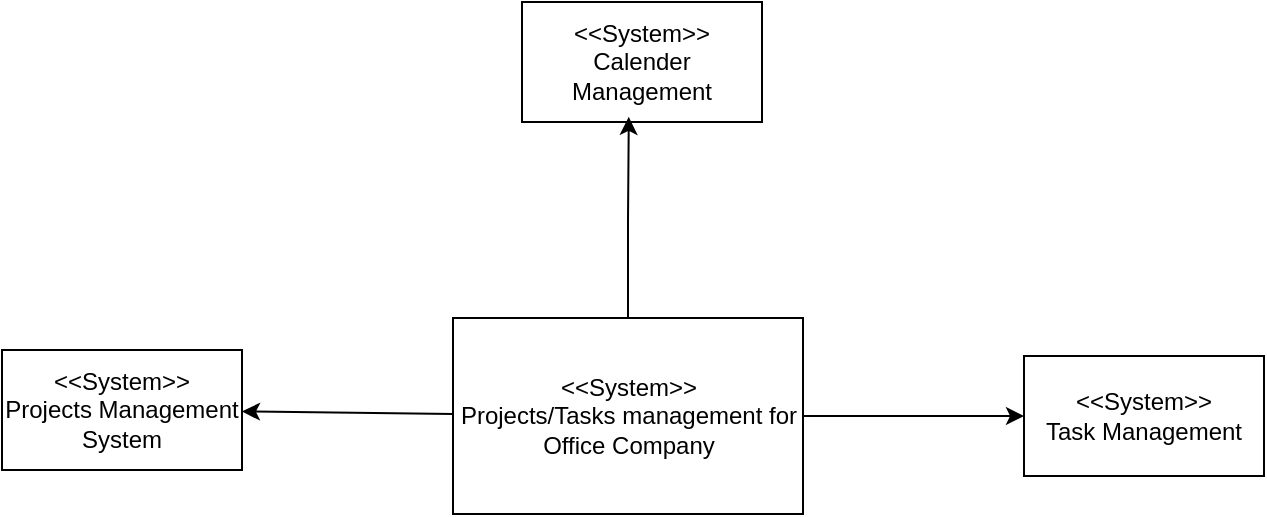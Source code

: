 <mxfile pages="3">
    <diagram name="Page-1" id="11JT1FKlp_cMiq5dkE4Q">
        <mxGraphModel dx="682" dy="434" grid="0" gridSize="10" guides="1" tooltips="1" connect="1" arrows="1" fold="1" page="0" pageScale="1" pageWidth="850" pageHeight="1100" math="0" shadow="0">
            <root>
                <mxCell id="0"/>
                <mxCell id="1" parent="0"/>
                <mxCell id="EjmhhStqIavh0LbDUjfV-1" style="rounded=0;orthogonalLoop=1;jettySize=auto;html=1;" parent="1" source="QC1hzphOcZGOX3E_Fbhh-1" target="QC1hzphOcZGOX3E_Fbhh-3" edge="1">
                    <mxGeometry relative="1" as="geometry"/>
                </mxCell>
                <mxCell id="88bM_PpTZdCxMXnMbvHL-3" style="edgeStyle=orthogonalEdgeStyle;rounded=0;orthogonalLoop=1;jettySize=auto;html=1;entryX=0;entryY=0.5;entryDx=0;entryDy=0;" parent="1" source="QC1hzphOcZGOX3E_Fbhh-1" target="QC1hzphOcZGOX3E_Fbhh-4" edge="1">
                    <mxGeometry relative="1" as="geometry"/>
                </mxCell>
                <mxCell id="QC1hzphOcZGOX3E_Fbhh-1" value="&amp;lt;&amp;lt;System&amp;gt;&amp;gt;&lt;br&gt;Projects/Tasks management for Office Company" style="rounded=0;whiteSpace=wrap;html=1;" parent="1" vertex="1">
                    <mxGeometry x="148.5" y="237" width="175" height="98" as="geometry"/>
                </mxCell>
                <mxCell id="QC1hzphOcZGOX3E_Fbhh-4" value="&amp;lt;&amp;lt;System&amp;gt;&amp;gt;&lt;div&gt;Task Management&lt;/div&gt;" style="rounded=0;whiteSpace=wrap;html=1;" parent="1" vertex="1">
                    <mxGeometry x="434" y="256" width="120" height="60" as="geometry"/>
                </mxCell>
                <mxCell id="QC1hzphOcZGOX3E_Fbhh-2" value="&amp;lt;&amp;lt;System&amp;gt;&amp;gt;&lt;br&gt;Calender Management" style="rounded=0;whiteSpace=wrap;html=1;" parent="1" vertex="1">
                    <mxGeometry x="183" y="79" width="120" height="60" as="geometry"/>
                </mxCell>
                <mxCell id="QC1hzphOcZGOX3E_Fbhh-3" value="&amp;lt;&amp;lt;System&amp;gt;&amp;gt;&lt;div&gt;Projects Management System&lt;/div&gt;" style="rounded=0;whiteSpace=wrap;html=1;" parent="1" vertex="1">
                    <mxGeometry x="-77" y="253" width="120" height="60" as="geometry"/>
                </mxCell>
                <mxCell id="88bM_PpTZdCxMXnMbvHL-4" style="edgeStyle=orthogonalEdgeStyle;rounded=0;orthogonalLoop=1;jettySize=auto;html=1;entryX=0.445;entryY=0.957;entryDx=0;entryDy=0;entryPerimeter=0;" parent="1" source="QC1hzphOcZGOX3E_Fbhh-1" target="QC1hzphOcZGOX3E_Fbhh-2" edge="1">
                    <mxGeometry relative="1" as="geometry"/>
                </mxCell>
            </root>
        </mxGraphModel>
    </diagram>
    <diagram id="UU35joSLgJ0_cnc_G92q" name="UseCase">
        <mxGraphModel dx="489" dy="571" grid="0" gridSize="10" guides="1" tooltips="1" connect="1" arrows="1" fold="1" page="0" pageScale="1" pageWidth="850" pageHeight="1100" math="0" shadow="0">
            <root>
                <mxCell id="0"/>
                <mxCell id="1" parent="0"/>
                <mxCell id="Zst3fWVYxJrD-MXoVC2P-9" value="" style="rounded=0;whiteSpace=wrap;html=1;fontFamily=Helvetica;fontSize=11;fontColor=default;labelBackgroundColor=default;" parent="1" vertex="1">
                    <mxGeometry x="216" y="203" width="444.21" height="521" as="geometry"/>
                </mxCell>
                <mxCell id="Zst3fWVYxJrD-MXoVC2P-12" style="edgeStyle=none;shape=connector;rounded=0;orthogonalLoop=1;jettySize=auto;html=1;exitX=1;exitY=1;exitDx=0;exitDy=0;strokeColor=#b85450;align=center;verticalAlign=middle;fontFamily=Helvetica;fontSize=11;fontColor=default;labelBackgroundColor=default;startFill=1;endArrow=none;endFill=1;startArrow=classic;fillColor=#f8cecc;" parent="1" source="FOkYjH_AzvrzRrDnmwD8-1" target="FOkYjH_AzvrzRrDnmwD8-9" edge="1">
                    <mxGeometry relative="1" as="geometry"/>
                </mxCell>
                <mxCell id="Zst3fWVYxJrD-MXoVC2P-14" value="extend" style="edgeLabel;html=1;align=center;verticalAlign=middle;resizable=0;points=[];fontFamily=Helvetica;fontSize=11;fontColor=default;labelBackgroundColor=default;" parent="Zst3fWVYxJrD-MXoVC2P-12" connectable="0" vertex="1">
                    <mxGeometry x="0.071" y="-1" relative="1" as="geometry">
                        <mxPoint as="offset"/>
                    </mxGeometry>
                </mxCell>
                <mxCell id="FOkYjH_AzvrzRrDnmwD8-1" value="Manage Task" style="ellipse;whiteSpace=wrap;html=1;" parent="1" vertex="1">
                    <mxGeometry x="296" y="264" width="120" height="80" as="geometry"/>
                </mxCell>
                <mxCell id="Zst3fWVYxJrD-MXoVC2P-1" style="rounded=0;orthogonalLoop=1;jettySize=auto;html=1;entryX=0;entryY=0;entryDx=0;entryDy=0;endArrow=none;startFill=0;" parent="1" source="FOkYjH_AzvrzRrDnmwD8-2" target="FOkYjH_AzvrzRrDnmwD8-10" edge="1">
                    <mxGeometry relative="1" as="geometry"/>
                </mxCell>
                <mxCell id="Zst3fWVYxJrD-MXoVC2P-2" style="rounded=0;orthogonalLoop=1;jettySize=auto;html=1;entryX=0;entryY=0.5;entryDx=0;entryDy=0;endArrow=none;startFill=0;" parent="1" source="FOkYjH_AzvrzRrDnmwD8-2" target="FOkYjH_AzvrzRrDnmwD8-1" edge="1">
                    <mxGeometry relative="1" as="geometry"/>
                </mxCell>
                <mxCell id="Zst3fWVYxJrD-MXoVC2P-3" style="edgeStyle=none;shape=connector;rounded=0;orthogonalLoop=1;jettySize=auto;html=1;entryX=0;entryY=0.5;entryDx=0;entryDy=0;strokeColor=default;align=center;verticalAlign=middle;fontFamily=Helvetica;fontSize=11;fontColor=default;labelBackgroundColor=default;endArrow=none;startFill=0;" parent="1" source="FOkYjH_AzvrzRrDnmwD8-2" target="FOkYjH_AzvrzRrDnmwD8-9" edge="1">
                    <mxGeometry relative="1" as="geometry"/>
                </mxCell>
                <mxCell id="FOkYjH_AzvrzRrDnmwD8-2" value="Project Manager" style="shape=umlActor;verticalLabelPosition=bottom;verticalAlign=top;html=1;" parent="1" vertex="1">
                    <mxGeometry x="115" y="274" width="30" height="60" as="geometry"/>
                </mxCell>
                <mxCell id="Zst3fWVYxJrD-MXoVC2P-4" style="edgeStyle=none;shape=connector;rounded=0;orthogonalLoop=1;jettySize=auto;html=1;entryX=0;entryY=1;entryDx=0;entryDy=0;strokeColor=default;align=center;verticalAlign=middle;fontFamily=Helvetica;fontSize=11;fontColor=default;labelBackgroundColor=default;endArrow=none;startFill=0;" parent="1" source="FOkYjH_AzvrzRrDnmwD8-7" target="FOkYjH_AzvrzRrDnmwD8-1" edge="1">
                    <mxGeometry relative="1" as="geometry"/>
                </mxCell>
                <mxCell id="Zst3fWVYxJrD-MXoVC2P-5" style="edgeStyle=none;shape=connector;rounded=0;orthogonalLoop=1;jettySize=auto;html=1;entryX=0;entryY=0.5;entryDx=0;entryDy=0;strokeColor=default;align=center;verticalAlign=middle;fontFamily=Helvetica;fontSize=11;fontColor=default;labelBackgroundColor=default;startFill=0;endArrow=none;" parent="1" source="FOkYjH_AzvrzRrDnmwD8-7" target="FOkYjH_AzvrzRrDnmwD8-9" edge="1">
                    <mxGeometry relative="1" as="geometry"/>
                </mxCell>
                <mxCell id="FOkYjH_AzvrzRrDnmwD8-7" value="Team Members" style="shape=umlActor;verticalLabelPosition=bottom;verticalAlign=top;html=1;" parent="1" vertex="1">
                    <mxGeometry x="124" y="610" width="30" height="60" as="geometry"/>
                </mxCell>
                <mxCell id="Zst3fWVYxJrD-MXoVC2P-6" style="edgeStyle=none;shape=connector;rounded=0;orthogonalLoop=1;jettySize=auto;html=1;entryX=1;entryY=0.5;entryDx=0;entryDy=0;strokeColor=default;align=center;verticalAlign=middle;fontFamily=Helvetica;fontSize=11;fontColor=default;labelBackgroundColor=default;startFill=0;endArrow=none;" parent="1" source="FOkYjH_AzvrzRrDnmwD8-8" target="FOkYjH_AzvrzRrDnmwD8-1" edge="1">
                    <mxGeometry relative="1" as="geometry"/>
                </mxCell>
                <mxCell id="Zst3fWVYxJrD-MXoVC2P-7" style="edgeStyle=none;shape=connector;rounded=0;orthogonalLoop=1;jettySize=auto;html=1;entryX=1;entryY=0.5;entryDx=0;entryDy=0;strokeColor=default;align=center;verticalAlign=middle;fontFamily=Helvetica;fontSize=11;fontColor=default;labelBackgroundColor=default;startFill=0;endArrow=none;" parent="1" source="FOkYjH_AzvrzRrDnmwD8-8" target="FOkYjH_AzvrzRrDnmwD8-10" edge="1">
                    <mxGeometry relative="1" as="geometry"/>
                </mxCell>
                <mxCell id="Zst3fWVYxJrD-MXoVC2P-8" style="edgeStyle=none;shape=connector;rounded=0;orthogonalLoop=1;jettySize=auto;html=1;entryX=1;entryY=0.5;entryDx=0;entryDy=0;strokeColor=default;align=center;verticalAlign=middle;fontFamily=Helvetica;fontSize=11;fontColor=default;labelBackgroundColor=default;startFill=0;endArrow=none;" parent="1" source="FOkYjH_AzvrzRrDnmwD8-8" target="FOkYjH_AzvrzRrDnmwD8-9" edge="1">
                    <mxGeometry relative="1" as="geometry"/>
                </mxCell>
                <mxCell id="FOkYjH_AzvrzRrDnmwD8-8" value="Client" style="shape=umlActor;verticalLabelPosition=bottom;verticalAlign=top;html=1;" parent="1" vertex="1">
                    <mxGeometry x="767" y="441" width="30" height="60" as="geometry"/>
                </mxCell>
                <mxCell id="Zst3fWVYxJrD-MXoVC2P-13" value="" style="edgeStyle=none;shape=connector;rounded=0;orthogonalLoop=1;jettySize=auto;html=1;strokeColor=#b85450;align=center;verticalAlign=middle;fontFamily=Helvetica;fontSize=11;fontColor=default;labelBackgroundColor=default;startFill=1;endArrow=none;endFill=1;fillColor=#f8cecc;startArrow=classic;" parent="1" source="FOkYjH_AzvrzRrDnmwD8-9" target="FOkYjH_AzvrzRrDnmwD8-10" edge="1">
                    <mxGeometry relative="1" as="geometry"/>
                </mxCell>
                <mxCell id="Zst3fWVYxJrD-MXoVC2P-16" value="include" style="edgeLabel;html=1;align=center;verticalAlign=middle;resizable=0;points=[];fontFamily=Helvetica;fontSize=11;fontColor=default;labelBackgroundColor=default;" parent="Zst3fWVYxJrD-MXoVC2P-13" connectable="0" vertex="1">
                    <mxGeometry x="-0.001" y="1" relative="1" as="geometry">
                        <mxPoint as="offset"/>
                    </mxGeometry>
                </mxCell>
                <mxCell id="FOkYjH_AzvrzRrDnmwD8-9" value="Manage Calendar" style="ellipse;whiteSpace=wrap;html=1;" parent="1" vertex="1">
                    <mxGeometry x="486" y="437" width="120" height="80" as="geometry"/>
                </mxCell>
                <mxCell id="FOkYjH_AzvrzRrDnmwD8-10" value="Manage Project" style="ellipse;whiteSpace=wrap;html=1;" parent="1" vertex="1">
                    <mxGeometry x="322" y="610" width="120" height="80" as="geometry"/>
                </mxCell>
                <mxCell id="Zst3fWVYxJrD-MXoVC2P-10" value="Projects/Tasks Management for Office Company" style="text;html=1;align=center;verticalAlign=middle;whiteSpace=wrap;rounded=0;fontFamily=Helvetica;fontSize=11;fontColor=default;labelBackgroundColor=default;" parent="1" vertex="1">
                    <mxGeometry x="268" y="207" width="344.53" height="38" as="geometry"/>
                </mxCell>
                <mxCell id="Zst3fWVYxJrD-MXoVC2P-11" style="edgeStyle=none;shape=connector;rounded=0;orthogonalLoop=1;jettySize=auto;html=1;entryX=0.032;entryY=0.344;entryDx=0;entryDy=0;entryPerimeter=0;strokeColor=default;align=center;verticalAlign=middle;fontFamily=Helvetica;fontSize=11;fontColor=default;labelBackgroundColor=default;startFill=0;endArrow=none;" parent="1" source="FOkYjH_AzvrzRrDnmwD8-7" target="FOkYjH_AzvrzRrDnmwD8-10" edge="1">
                    <mxGeometry relative="1" as="geometry"/>
                </mxCell>
                <mxCell id="Zst3fWVYxJrD-MXoVC2P-18" style="edgeStyle=none;shape=connector;rounded=0;orthogonalLoop=1;jettySize=auto;html=1;entryX=0.583;entryY=1.008;entryDx=0;entryDy=0;entryPerimeter=0;strokeColor=#b85450;align=center;verticalAlign=middle;fontFamily=Helvetica;fontSize=11;fontColor=default;labelBackgroundColor=default;startFill=0;endArrow=classic;fillColor=#f8cecc;endFill=1;" parent="1" source="FOkYjH_AzvrzRrDnmwD8-10" target="FOkYjH_AzvrzRrDnmwD8-1" edge="1">
                    <mxGeometry relative="1" as="geometry"/>
                </mxCell>
                <mxCell id="Zst3fWVYxJrD-MXoVC2P-19" value="include" style="edgeLabel;html=1;align=center;verticalAlign=middle;resizable=0;points=[];fontFamily=Helvetica;fontSize=11;fontColor=default;labelBackgroundColor=default;" parent="Zst3fWVYxJrD-MXoVC2P-18" connectable="0" vertex="1">
                    <mxGeometry x="-0.005" y="-1" relative="1" as="geometry">
                        <mxPoint as="offset"/>
                    </mxGeometry>
                </mxCell>
            </root>
        </mxGraphModel>
    </diagram>
    <diagram id="LX1SHvKFr02mle4p7zjz" name="Class Diagram">
        <mxGraphModel dx="489" dy="571" grid="0" gridSize="10" guides="1" tooltips="1" connect="1" arrows="1" fold="1" page="0" pageScale="1" pageWidth="850" pageHeight="1100" math="0" shadow="0">
            <root>
                <mxCell id="0"/>
                <mxCell id="1" parent="0"/>
                <mxCell id="jyYXgW9yrYf-rZAXUQ_S-23" style="shape=connector;rounded=1;orthogonalLoop=1;jettySize=auto;html=1;exitX=0.5;exitY=1;exitDx=0;exitDy=0;entryX=0.528;entryY=0.013;entryDx=0;entryDy=0;strokeColor=default;align=center;verticalAlign=middle;fontFamily=Helvetica;fontSize=11;fontColor=default;labelBackgroundColor=default;endArrow=block;strokeWidth=3;entryPerimeter=0;endFill=0;" parent="1" target="oY_cb-PAJYQnFQbFR_PX-1" edge="1">
                    <mxGeometry relative="1" as="geometry">
                        <mxPoint x="1540" y="1002" as="sourcePoint"/>
                        <mxPoint x="1359" y="1222" as="targetPoint"/>
                    </mxGeometry>
                </mxCell>
                <mxCell id="jyYXgW9yrYf-rZAXUQ_S-27" value="&lt;font style=&quot;font-size: 16px;&quot;&gt;extends&lt;/font&gt;" style="edgeLabel;html=1;align=center;verticalAlign=middle;resizable=0;points=[];fontFamily=Helvetica;fontSize=11;fontColor=default;labelBackgroundColor=default;" parent="jyYXgW9yrYf-rZAXUQ_S-23" connectable="0" vertex="1">
                    <mxGeometry x="0.059" y="1" relative="1" as="geometry">
                        <mxPoint as="offset"/>
                    </mxGeometry>
                </mxCell>
                <mxCell id="jyYXgW9yrYf-rZAXUQ_S-25" style="shape=connector;rounded=1;orthogonalLoop=1;jettySize=auto;html=1;exitX=0.5;exitY=1;exitDx=0;exitDy=0;entryX=0.5;entryY=0;entryDx=0;entryDy=0;strokeColor=default;align=center;verticalAlign=middle;fontFamily=Helvetica;fontSize=11;fontColor=default;labelBackgroundColor=default;endArrow=block;strokeWidth=3;endFill=0;" parent="1" source="44fCseGr7HNjQifV41mB-3" target="jyYXgW9yrYf-rZAXUQ_S-2" edge="1">
                    <mxGeometry relative="1" as="geometry"/>
                </mxCell>
                <mxCell id="jyYXgW9yrYf-rZAXUQ_S-28" value="&lt;font style=&quot;font-size: 16px;&quot;&gt;extends&lt;/font&gt;" style="edgeLabel;html=1;align=center;verticalAlign=middle;resizable=0;points=[];fontFamily=Helvetica;fontSize=11;fontColor=default;labelBackgroundColor=default;" parent="jyYXgW9yrYf-rZAXUQ_S-25" connectable="0" vertex="1">
                    <mxGeometry x="-0.06" y="-3" relative="1" as="geometry">
                        <mxPoint as="offset"/>
                    </mxGeometry>
                </mxCell>
                <mxCell id="jyYXgW9yrYf-rZAXUQ_S-26" style="shape=connector;rounded=1;orthogonalLoop=1;jettySize=auto;html=1;exitX=0.5;exitY=1;exitDx=0;exitDy=0;entryX=0.5;entryY=0;entryDx=0;entryDy=0;strokeColor=default;align=center;verticalAlign=middle;fontFamily=Helvetica;fontSize=11;fontColor=default;labelBackgroundColor=default;endArrow=block;strokeWidth=3;endFill=0;" parent="1" source="44fCseGr7HNjQifV41mB-3" target="oY_cb-PAJYQnFQbFR_PX-5" edge="1">
                    <mxGeometry relative="1" as="geometry"/>
                </mxCell>
                <mxCell id="jyYXgW9yrYf-rZAXUQ_S-29" value="&lt;font style=&quot;font-size: 16px;&quot;&gt;extends&lt;/font&gt;" style="edgeLabel;html=1;align=center;verticalAlign=middle;resizable=0;points=[];fontFamily=Helvetica;fontSize=11;fontColor=default;labelBackgroundColor=default;" parent="jyYXgW9yrYf-rZAXUQ_S-26" connectable="0" vertex="1">
                    <mxGeometry x="0.031" y="-3" relative="1" as="geometry">
                        <mxPoint as="offset"/>
                    </mxGeometry>
                </mxCell>
                <mxCell id="44fCseGr7HNjQifV41mB-3" value="User" style="swimlane;fontStyle=1;align=center;verticalAlign=top;childLayout=stackLayout;horizontal=1;startSize=26;horizontalStack=0;resizeParent=1;resizeParentMax=0;resizeLast=0;collapsible=1;marginBottom=0;whiteSpace=wrap;html=1;fontSize=16;" parent="1" vertex="1">
                    <mxGeometry x="1446" y="708" width="190" height="294" as="geometry"/>
                </mxCell>
                <mxCell id="44fCseGr7HNjQifV41mB-4" value="- userId: string" style="text;strokeColor=none;fillColor=none;align=left;verticalAlign=top;spacingLeft=4;spacingRight=4;overflow=hidden;rotatable=0;points=[[0,0.5],[1,0.5]];portConstraint=eastwest;whiteSpace=wrap;html=1;fontSize=16;" parent="44fCseGr7HNjQifV41mB-3" vertex="1">
                    <mxGeometry y="26" width="190" height="26" as="geometry"/>
                </mxCell>
                <mxCell id="44fCseGr7HNjQifV41mB-5" value="- name: string&lt;div&gt;&lt;br&gt;&lt;/div&gt;" style="text;strokeColor=none;fillColor=none;align=left;verticalAlign=top;spacingLeft=4;spacingRight=4;overflow=hidden;rotatable=0;points=[[0,0.5],[1,0.5]];portConstraint=eastwest;whiteSpace=wrap;html=1;fontSize=16;" parent="44fCseGr7HNjQifV41mB-3" vertex="1">
                    <mxGeometry y="52" width="190" height="26" as="geometry"/>
                </mxCell>
                <mxCell id="44fCseGr7HNjQifV41mB-6" value="- passwordHash: string" style="text;strokeColor=none;fillColor=none;align=left;verticalAlign=top;spacingLeft=4;spacingRight=4;overflow=hidden;rotatable=0;points=[[0,0.5],[1,0.5]];portConstraint=eastwest;whiteSpace=wrap;html=1;fontSize=16;" parent="44fCseGr7HNjQifV41mB-3" vertex="1">
                    <mxGeometry y="78" width="190" height="26" as="geometry"/>
                </mxCell>
                <mxCell id="44fCseGr7HNjQifV41mB-7" value="- email: string" style="text;strokeColor=none;fillColor=none;align=left;verticalAlign=top;spacingLeft=4;spacingRight=4;overflow=hidden;rotatable=0;points=[[0,0.5],[1,0.5]];portConstraint=eastwest;whiteSpace=wrap;html=1;fontSize=16;" parent="44fCseGr7HNjQifV41mB-3" vertex="1">
                    <mxGeometry y="104" width="190" height="26" as="geometry"/>
                </mxCell>
                <mxCell id="jyYXgW9yrYf-rZAXUQ_S-1" value="- role: List&amp;lt;String&amp;gt;" style="text;strokeColor=none;fillColor=none;align=left;verticalAlign=top;spacingLeft=4;spacingRight=4;overflow=hidden;rotatable=0;points=[[0,0.5],[1,0.5]];portConstraint=eastwest;whiteSpace=wrap;html=1;fontSize=16;" parent="44fCseGr7HNjQifV41mB-3" vertex="1">
                    <mxGeometry y="130" width="190" height="26" as="geometry"/>
                </mxCell>
                <mxCell id="44fCseGr7HNjQifV41mB-8" value="- status: UserStatus" style="text;strokeColor=none;fillColor=none;align=left;verticalAlign=top;spacingLeft=4;spacingRight=4;overflow=hidden;rotatable=0;points=[[0,0.5],[1,0.5]];portConstraint=eastwest;whiteSpace=wrap;html=1;fontSize=16;" parent="44fCseGr7HNjQifV41mB-3" vertex="1">
                    <mxGeometry y="156" width="190" height="26" as="geometry"/>
                </mxCell>
                <mxCell id="EGotV0f6ZkKKSIbF34np-1" value="" style="line;strokeWidth=1;fillColor=none;align=left;verticalAlign=middle;spacingTop=-1;spacingLeft=3;spacingRight=3;rotatable=0;labelPosition=right;points=[];portConstraint=eastwest;strokeColor=inherit;fontSize=16;" parent="44fCseGr7HNjQifV41mB-3" vertex="1">
                    <mxGeometry y="182" width="190" height="8" as="geometry"/>
                </mxCell>
                <mxCell id="EGotV0f6ZkKKSIbF34np-3" value="+ login()" style="text;strokeColor=none;fillColor=none;align=left;verticalAlign=top;spacingLeft=4;spacingRight=4;overflow=hidden;rotatable=0;points=[[0,0.5],[1,0.5]];portConstraint=eastwest;whiteSpace=wrap;html=1;fontSize=16;" parent="44fCseGr7HNjQifV41mB-3" vertex="1">
                    <mxGeometry y="190" width="190" height="26" as="geometry"/>
                </mxCell>
                <mxCell id="EGotV0f6ZkKKSIbF34np-2" value="+ logout()" style="text;strokeColor=none;fillColor=none;align=left;verticalAlign=top;spacingLeft=4;spacingRight=4;overflow=hidden;rotatable=0;points=[[0,0.5],[1,0.5]];portConstraint=eastwest;whiteSpace=wrap;html=1;fontSize=16;" parent="44fCseGr7HNjQifV41mB-3" vertex="1">
                    <mxGeometry y="216" width="190" height="26" as="geometry"/>
                </mxCell>
                <mxCell id="jyYXgW9yrYf-rZAXUQ_S-7" value="+ updateProfileDetails()" style="text;strokeColor=none;fillColor=none;align=left;verticalAlign=top;spacingLeft=4;spacingRight=4;overflow=hidden;rotatable=0;points=[[0,0.5],[1,0.5]];portConstraint=eastwest;whiteSpace=wrap;html=1;fontSize=16;" parent="44fCseGr7HNjQifV41mB-3" vertex="1">
                    <mxGeometry y="242" width="190" height="26" as="geometry"/>
                </mxCell>
                <mxCell id="jyYXgW9yrYf-rZAXUQ_S-8" value="+ changePassword()" style="text;strokeColor=none;fillColor=none;align=left;verticalAlign=top;spacingLeft=4;spacingRight=4;overflow=hidden;rotatable=0;points=[[0,0.5],[1,0.5]];portConstraint=eastwest;whiteSpace=wrap;html=1;fontSize=16;" parent="44fCseGr7HNjQifV41mB-3" vertex="1">
                    <mxGeometry y="268" width="190" height="26" as="geometry"/>
                </mxCell>
                <mxCell id="44fCseGr7HNjQifV41mB-9" value="&lt;i&gt;&amp;lt;&amp;lt;Enums&amp;gt;&amp;gt;&lt;/i&gt;&lt;div&gt;&lt;b&gt;UserStatus&lt;/b&gt;&lt;/div&gt;" style="swimlane;fontStyle=0;childLayout=stackLayout;horizontal=1;startSize=38;fillColor=none;horizontalStack=0;resizeParent=1;resizeParentMax=0;resizeLast=0;collapsible=1;marginBottom=0;whiteSpace=wrap;html=1;fontSize=16;" parent="1" vertex="1">
                    <mxGeometry x="1732" y="891" width="140" height="116" as="geometry"/>
                </mxCell>
                <mxCell id="44fCseGr7HNjQifV41mB-10" value="Online" style="text;strokeColor=none;fillColor=none;align=left;verticalAlign=top;spacingLeft=4;spacingRight=4;overflow=hidden;rotatable=0;points=[[0,0.5],[1,0.5]];portConstraint=eastwest;whiteSpace=wrap;html=1;fontSize=16;" parent="44fCseGr7HNjQifV41mB-9" vertex="1">
                    <mxGeometry y="38" width="140" height="26" as="geometry"/>
                </mxCell>
                <mxCell id="44fCseGr7HNjQifV41mB-11" value="Offline" style="text;strokeColor=none;fillColor=none;align=left;verticalAlign=top;spacingLeft=4;spacingRight=4;overflow=hidden;rotatable=0;points=[[0,0.5],[1,0.5]];portConstraint=eastwest;whiteSpace=wrap;html=1;fontSize=16;" parent="44fCseGr7HNjQifV41mB-9" vertex="1">
                    <mxGeometry y="64" width="140" height="26" as="geometry"/>
                </mxCell>
                <mxCell id="44fCseGr7HNjQifV41mB-12" value="Idle" style="text;strokeColor=none;fillColor=none;align=left;verticalAlign=top;spacingLeft=4;spacingRight=4;overflow=hidden;rotatable=0;points=[[0,0.5],[1,0.5]];portConstraint=eastwest;whiteSpace=wrap;html=1;fontSize=16;" parent="44fCseGr7HNjQifV41mB-9" vertex="1">
                    <mxGeometry y="90" width="140" height="26" as="geometry"/>
                </mxCell>
                <mxCell id="44fCseGr7HNjQifV41mB-15" value="Task" style="swimlane;fontStyle=1;childLayout=stackLayout;horizontal=1;startSize=26;fillColor=none;horizontalStack=0;resizeParent=1;resizeParentMax=0;resizeLast=0;collapsible=1;marginBottom=0;whiteSpace=wrap;html=1;fontSize=16;" parent="1" vertex="1">
                    <mxGeometry x="896" y="1012" width="171" height="390" as="geometry"/>
                </mxCell>
                <mxCell id="44fCseGr7HNjQifV41mB-16" value="- taskId: string" style="text;strokeColor=none;fillColor=none;align=left;verticalAlign=top;spacingLeft=4;spacingRight=4;overflow=hidden;rotatable=0;points=[[0,0.5],[1,0.5]];portConstraint=eastwest;whiteSpace=wrap;html=1;fontSize=16;" parent="44fCseGr7HNjQifV41mB-15" vertex="1">
                    <mxGeometry y="26" width="171" height="26" as="geometry"/>
                </mxCell>
                <mxCell id="44fCseGr7HNjQifV41mB-17" value="- taskName: string" style="text;strokeColor=none;fillColor=none;align=left;verticalAlign=top;spacingLeft=4;spacingRight=4;overflow=hidden;rotatable=0;points=[[0,0.5],[1,0.5]];portConstraint=eastwest;whiteSpace=wrap;html=1;fontSize=16;" parent="44fCseGr7HNjQifV41mB-15" vertex="1">
                    <mxGeometry y="52" width="171" height="26" as="geometry"/>
                </mxCell>
                <mxCell id="44fCseGr7HNjQifV41mB-18" value="- taskType: string" style="text;strokeColor=none;fillColor=none;align=left;verticalAlign=top;spacingLeft=4;spacingRight=4;overflow=hidden;rotatable=0;points=[[0,0.5],[1,0.5]];portConstraint=eastwest;whiteSpace=wrap;html=1;fontSize=16;" parent="44fCseGr7HNjQifV41mB-15" vertex="1">
                    <mxGeometry y="78" width="171" height="26" as="geometry"/>
                </mxCell>
                <mxCell id="44fCseGr7HNjQifV41mB-19" value="- description: string" style="text;strokeColor=none;fillColor=none;align=left;verticalAlign=top;spacingLeft=4;spacingRight=4;overflow=hidden;rotatable=0;points=[[0,0.5],[1,0.5]];portConstraint=eastwest;whiteSpace=wrap;html=1;fontSize=16;" parent="44fCseGr7HNjQifV41mB-15" vertex="1">
                    <mxGeometry y="104" width="171" height="26" as="geometry"/>
                </mxCell>
                <mxCell id="44fCseGr7HNjQifV41mB-20" value="- taskStatus: TaskStatus" style="text;strokeColor=none;fillColor=none;align=left;verticalAlign=top;spacingLeft=4;spacingRight=4;overflow=hidden;rotatable=0;points=[[0,0.5],[1,0.5]];portConstraint=eastwest;whiteSpace=wrap;html=1;fontSize=16;" parent="44fCseGr7HNjQifV41mB-15" vertex="1">
                    <mxGeometry y="130" width="171" height="26" as="geometry"/>
                </mxCell>
                <mxCell id="44fCseGr7HNjQifV41mB-21" value="- estimatedTime: int" style="text;strokeColor=none;fillColor=none;align=left;verticalAlign=top;spacingLeft=4;spacingRight=4;overflow=hidden;rotatable=0;points=[[0,0.5],[1,0.5]];portConstraint=eastwest;whiteSpace=wrap;html=1;fontSize=16;" parent="44fCseGr7HNjQifV41mB-15" vertex="1">
                    <mxGeometry y="156" width="171" height="26" as="geometry"/>
                </mxCell>
                <mxCell id="44fCseGr7HNjQifV41mB-22" value="- priority: int" style="text;strokeColor=none;fillColor=none;align=left;verticalAlign=top;spacingLeft=4;spacingRight=4;overflow=hidden;rotatable=0;points=[[0,0.5],[1,0.5]];portConstraint=eastwest;whiteSpace=wrap;html=1;fontSize=16;" parent="44fCseGr7HNjQifV41mB-15" vertex="1">
                    <mxGeometry y="182" width="171" height="26" as="geometry"/>
                </mxCell>
                <mxCell id="44fCseGr7HNjQifV41mB-23" value="- isRecurring: boolean" style="text;strokeColor=none;fillColor=none;align=left;verticalAlign=top;spacingLeft=4;spacingRight=4;overflow=hidden;rotatable=0;points=[[0,0.5],[1,0.5]];portConstraint=eastwest;whiteSpace=wrap;html=1;fontSize=16;" parent="44fCseGr7HNjQifV41mB-15" vertex="1">
                    <mxGeometry y="208" width="171" height="26" as="geometry"/>
                </mxCell>
                <mxCell id="44fCseGr7HNjQifV41mB-24" value="- recurrencePattern: string" style="text;strokeColor=none;fillColor=none;align=left;verticalAlign=top;spacingLeft=4;spacingRight=4;overflow=hidden;rotatable=0;points=[[0,0.5],[1,0.5]];portConstraint=eastwest;whiteSpace=wrap;html=1;fontSize=16;" parent="44fCseGr7HNjQifV41mB-15" vertex="1">
                    <mxGeometry y="234" width="171" height="26" as="geometry"/>
                </mxCell>
                <mxCell id="44fCseGr7HNjQifV41mB-25" value="- category: string" style="text;strokeColor=none;fillColor=none;align=left;verticalAlign=top;spacingLeft=4;spacingRight=4;overflow=hidden;rotatable=0;points=[[0,0.5],[1,0.5]];portConstraint=eastwest;whiteSpace=wrap;html=1;fontSize=16;" parent="44fCseGr7HNjQifV41mB-15" vertex="1">
                    <mxGeometry y="260" width="171" height="26" as="geometry"/>
                </mxCell>
                <mxCell id="44fCseGr7HNjQifV41mB-26" value="- createAt: datetime" style="text;strokeColor=none;fillColor=none;align=left;verticalAlign=top;spacingLeft=4;spacingRight=4;overflow=hidden;rotatable=0;points=[[0,0.5],[1,0.5]];portConstraint=eastwest;whiteSpace=wrap;html=1;fontSize=16;" parent="44fCseGr7HNjQifV41mB-15" vertex="1">
                    <mxGeometry y="286" width="171" height="26" as="geometry"/>
                </mxCell>
                <mxCell id="44fCseGr7HNjQifV41mB-27" value="- startDate: datetime" style="text;strokeColor=none;fillColor=none;align=left;verticalAlign=top;spacingLeft=4;spacingRight=4;overflow=hidden;rotatable=0;points=[[0,0.5],[1,0.5]];portConstraint=eastwest;whiteSpace=wrap;html=1;fontSize=16;" parent="44fCseGr7HNjQifV41mB-15" vertex="1">
                    <mxGeometry y="312" width="171" height="26" as="geometry"/>
                </mxCell>
                <mxCell id="44fCseGr7HNjQifV41mB-28" value="- endDate: datetime" style="text;strokeColor=none;fillColor=none;align=left;verticalAlign=top;spacingLeft=4;spacingRight=4;overflow=hidden;rotatable=0;points=[[0,0.5],[1,0.5]];portConstraint=eastwest;whiteSpace=wrap;html=1;fontSize=16;" parent="44fCseGr7HNjQifV41mB-15" vertex="1">
                    <mxGeometry y="338" width="171" height="26" as="geometry"/>
                </mxCell>
                <mxCell id="44fCseGr7HNjQifV41mB-29" value="- projectId: string" style="text;strokeColor=none;fillColor=none;align=left;verticalAlign=top;spacingLeft=4;spacingRight=4;overflow=hidden;rotatable=0;points=[[0,0.5],[1,0.5]];portConstraint=eastwest;whiteSpace=wrap;html=1;fontSize=16;" parent="44fCseGr7HNjQifV41mB-15" vertex="1">
                    <mxGeometry y="364" width="171" height="26" as="geometry"/>
                </mxCell>
                <mxCell id="44fCseGr7HNjQifV41mB-32" value="&lt;div&gt;&lt;i style=&quot;font-weight: normal;&quot;&gt;&amp;lt;&amp;lt;Enums&amp;gt;&amp;gt;&lt;/i&gt;&lt;/div&gt;TaskStatus" style="swimlane;fontStyle=1;childLayout=stackLayout;horizontal=1;startSize=38;horizontalStack=0;resizeParent=1;resizeParentMax=0;resizeLast=0;collapsible=1;marginBottom=0;whiteSpace=wrap;html=1;fontSize=16;" parent="1" vertex="1">
                    <mxGeometry x="694" y="1225" width="157" height="128" as="geometry"/>
                </mxCell>
                <mxCell id="44fCseGr7HNjQifV41mB-33" value="- Not Started" style="text;strokeColor=none;fillColor=none;align=left;verticalAlign=middle;spacingLeft=4;spacingRight=4;overflow=hidden;points=[[0,0.5],[1,0.5]];portConstraint=eastwest;rotatable=0;whiteSpace=wrap;html=1;fontSize=16;" parent="44fCseGr7HNjQifV41mB-32" vertex="1">
                    <mxGeometry y="38" width="157" height="30" as="geometry"/>
                </mxCell>
                <mxCell id="44fCseGr7HNjQifV41mB-34" value="- In Progress" style="text;strokeColor=none;fillColor=none;align=left;verticalAlign=middle;spacingLeft=4;spacingRight=4;overflow=hidden;points=[[0,0.5],[1,0.5]];portConstraint=eastwest;rotatable=0;whiteSpace=wrap;html=1;fontSize=16;" parent="44fCseGr7HNjQifV41mB-32" vertex="1">
                    <mxGeometry y="68" width="157" height="30" as="geometry"/>
                </mxCell>
                <mxCell id="44fCseGr7HNjQifV41mB-35" value="- Completed" style="text;strokeColor=none;fillColor=none;align=left;verticalAlign=middle;spacingLeft=4;spacingRight=4;overflow=hidden;points=[[0,0.5],[1,0.5]];portConstraint=eastwest;rotatable=0;whiteSpace=wrap;html=1;fontSize=16;" parent="44fCseGr7HNjQifV41mB-32" vertex="1">
                    <mxGeometry y="98" width="157" height="30" as="geometry"/>
                </mxCell>
                <mxCell id="44fCseGr7HNjQifV41mB-36" style="edgeStyle=orthogonalEdgeStyle;rounded=1;orthogonalLoop=1;jettySize=auto;html=1;entryX=0.5;entryY=0;entryDx=0;entryDy=0;endArrow=ERone;endFill=0;startArrow=ERone;startFill=0;fontSize=16;curved=0;strokeWidth=3;strokeColor=default;align=center;verticalAlign=middle;fontFamily=Helvetica;fontColor=default;labelBackgroundColor=default;startSize=12;endSize=12;" parent="1" source="44fCseGr7HNjQifV41mB-20" target="44fCseGr7HNjQifV41mB-32" edge="1">
                    <mxGeometry relative="1" as="geometry"/>
                </mxCell>
                <mxCell id="44fCseGr7HNjQifV41mB-37" value="has" style="edgeLabel;html=1;align=center;verticalAlign=middle;resizable=0;points=[];fontSize=16;rounded=1;strokeColor=default;strokeWidth=3;fontFamily=Helvetica;fontColor=default;labelBackgroundColor=default;" parent="44fCseGr7HNjQifV41mB-36" connectable="0" vertex="1">
                    <mxGeometry x="-0.155" y="-2" relative="1" as="geometry">
                        <mxPoint as="offset"/>
                    </mxGeometry>
                </mxCell>
                <mxCell id="44fCseGr7HNjQifV41mB-40" value="Calendar" style="swimlane;fontStyle=1;childLayout=stackLayout;horizontal=1;startSize=26;fillColor=none;horizontalStack=0;resizeParent=1;resizeParentMax=0;resizeLast=0;collapsible=1;marginBottom=0;whiteSpace=wrap;html=1;fontSize=16;" parent="1" vertex="1">
                    <mxGeometry x="231" y="961" width="186" height="156" as="geometry"/>
                </mxCell>
                <mxCell id="44fCseGr7HNjQifV41mB-41" value="&lt;span style=&quot;white-space-collapse: preserve;&quot;&gt;- startDate: datetime&lt;/span&gt;" style="text;strokeColor=none;fillColor=none;align=left;verticalAlign=top;spacingLeft=4;spacingRight=4;overflow=hidden;rotatable=0;points=[[0,0.5],[1,0.5]];portConstraint=eastwest;whiteSpace=wrap;html=1;fontSize=16;" parent="44fCseGr7HNjQifV41mB-40" vertex="1">
                    <mxGeometry y="26" width="186" height="26" as="geometry"/>
                </mxCell>
                <mxCell id="44fCseGr7HNjQifV41mB-42" value="- endDate: datetime" style="text;strokeColor=none;fillColor=none;align=left;verticalAlign=top;spacingLeft=4;spacingRight=4;overflow=hidden;rotatable=0;points=[[0,0.5],[1,0.5]];portConstraint=eastwest;whiteSpace=wrap;html=1;fontSize=16;" parent="44fCseGr7HNjQifV41mB-40" vertex="1">
                    <mxGeometry y="52" width="186" height="26" as="geometry"/>
                </mxCell>
                <mxCell id="44fCseGr7HNjQifV41mB-43" value="- isShared: boolean" style="text;strokeColor=none;fillColor=none;align=left;verticalAlign=top;spacingLeft=4;spacingRight=4;overflow=hidden;rotatable=0;points=[[0,0.5],[1,0.5]];portConstraint=eastwest;whiteSpace=wrap;html=1;fontSize=16;" parent="44fCseGr7HNjQifV41mB-40" vertex="1">
                    <mxGeometry y="78" width="186" height="26" as="geometry"/>
                </mxCell>
                <mxCell id="44fCseGr7HNjQifV41mB-44" value="- isPermission: boolean" style="text;strokeColor=none;fillColor=none;align=left;verticalAlign=top;spacingLeft=4;spacingRight=4;overflow=hidden;rotatable=0;points=[[0,0.5],[1,0.5]];portConstraint=eastwest;whiteSpace=wrap;html=1;fontSize=16;" parent="44fCseGr7HNjQifV41mB-40" vertex="1">
                    <mxGeometry y="104" width="186" height="26" as="geometry"/>
                </mxCell>
                <mxCell id="44fCseGr7HNjQifV41mB-45" value="- colorCode: string" style="text;strokeColor=none;fillColor=none;align=left;verticalAlign=top;spacingLeft=4;spacingRight=4;overflow=hidden;rotatable=0;points=[[0,0.5],[1,0.5]];portConstraint=eastwest;whiteSpace=wrap;html=1;fontSize=16;" parent="44fCseGr7HNjQifV41mB-40" vertex="1">
                    <mxGeometry y="130" width="186" height="26" as="geometry"/>
                </mxCell>
                <mxCell id="44fCseGr7HNjQifV41mB-47" value="&lt;div&gt;&lt;i&gt;&amp;lt;&amp;lt;Enums&amp;gt;&amp;gt;&lt;/i&gt;&lt;/div&gt;&lt;b&gt;Views&lt;/b&gt;" style="swimlane;fontStyle=0;childLayout=stackLayout;horizontal=1;startSize=40;horizontalStack=0;resizeParent=1;resizeParentMax=0;resizeLast=0;collapsible=1;marginBottom=0;whiteSpace=wrap;html=1;fontSize=16;" parent="1" vertex="1">
                    <mxGeometry x="521" y="1104" width="140" height="156" as="geometry"/>
                </mxCell>
                <mxCell id="44fCseGr7HNjQifV41mB-48" value="Daily" style="text;strokeColor=none;fillColor=none;align=left;verticalAlign=middle;spacingLeft=4;spacingRight=4;overflow=hidden;points=[[0,0.5],[1,0.5]];portConstraint=eastwest;rotatable=0;whiteSpace=wrap;html=1;fontSize=16;" parent="44fCseGr7HNjQifV41mB-47" vertex="1">
                    <mxGeometry y="40" width="140" height="30" as="geometry"/>
                </mxCell>
                <mxCell id="44fCseGr7HNjQifV41mB-49" value="Weekly" style="text;strokeColor=none;fillColor=none;align=left;verticalAlign=middle;spacingLeft=4;spacingRight=4;overflow=hidden;points=[[0,0.5],[1,0.5]];portConstraint=eastwest;rotatable=0;whiteSpace=wrap;html=1;fontSize=16;" parent="44fCseGr7HNjQifV41mB-47" vertex="1">
                    <mxGeometry y="70" width="140" height="30" as="geometry"/>
                </mxCell>
                <mxCell id="44fCseGr7HNjQifV41mB-50" value="Monthly" style="text;strokeColor=none;fillColor=none;align=left;verticalAlign=middle;spacingLeft=4;spacingRight=4;overflow=hidden;points=[[0,0.5],[1,0.5]];portConstraint=eastwest;rotatable=0;whiteSpace=wrap;html=1;fontSize=16;" parent="44fCseGr7HNjQifV41mB-47" vertex="1">
                    <mxGeometry y="100" width="140" height="30" as="geometry"/>
                </mxCell>
                <mxCell id="44fCseGr7HNjQifV41mB-51" value="Agenda" style="text;strokeColor=none;fillColor=none;align=left;verticalAlign=top;spacingLeft=4;spacingRight=4;overflow=hidden;rotatable=0;points=[[0,0.5],[1,0.5]];portConstraint=eastwest;whiteSpace=wrap;html=1;fontSize=16;" parent="44fCseGr7HNjQifV41mB-47" vertex="1">
                    <mxGeometry y="130" width="140" height="26" as="geometry"/>
                </mxCell>
                <mxCell id="44fCseGr7HNjQifV41mB-52" style="edgeStyle=orthogonalEdgeStyle;rounded=1;orthogonalLoop=1;jettySize=auto;html=1;entryX=0.5;entryY=0;entryDx=0;entryDy=0;endArrow=ERone;endFill=0;startArrow=ERmany;startFill=0;fontSize=16;strokeColor=default;strokeWidth=3;align=center;verticalAlign=middle;fontFamily=Helvetica;fontColor=default;labelBackgroundColor=default;startSize=12;endSize=12;curved=0;" parent="1" source="44fCseGr7HNjQifV41mB-42" target="44fCseGr7HNjQifV41mB-47" edge="1">
                    <mxGeometry relative="1" as="geometry"/>
                </mxCell>
                <mxCell id="44fCseGr7HNjQifV41mB-53" value="has" style="edgeLabel;html=1;align=center;verticalAlign=middle;resizable=0;points=[];fontSize=16;rounded=1;strokeColor=default;strokeWidth=3;fontFamily=Helvetica;fontColor=default;labelBackgroundColor=default;" parent="44fCseGr7HNjQifV41mB-52" connectable="0" vertex="1">
                    <mxGeometry x="0.119" relative="1" as="geometry">
                        <mxPoint as="offset"/>
                    </mxGeometry>
                </mxCell>
                <mxCell id="44fCseGr7HNjQifV41mB-55" value="&lt;b&gt;Project&lt;/b&gt;" style="swimlane;fontStyle=0;childLayout=stackLayout;horizontal=1;startSize=26;fillColor=none;horizontalStack=0;resizeParent=1;resizeParentMax=0;resizeLast=0;collapsible=1;marginBottom=0;whiteSpace=wrap;html=1;fontSize=16;" parent="1" vertex="1">
                    <mxGeometry x="1046" y="484" width="140" height="234" as="geometry"/>
                </mxCell>
                <mxCell id="44fCseGr7HNjQifV41mB-56" value="- projectId: string" style="text;strokeColor=none;fillColor=none;align=left;verticalAlign=top;spacingLeft=4;spacingRight=4;overflow=hidden;rotatable=0;points=[[0,0.5],[1,0.5]];portConstraint=eastwest;whiteSpace=wrap;html=1;fontSize=16;" parent="44fCseGr7HNjQifV41mB-55" vertex="1">
                    <mxGeometry y="26" width="140" height="26" as="geometry"/>
                </mxCell>
                <mxCell id="44fCseGr7HNjQifV41mB-57" value="- name: string" style="text;strokeColor=none;fillColor=none;align=left;verticalAlign=top;spacingLeft=4;spacingRight=4;overflow=hidden;rotatable=0;points=[[0,0.5],[1,0.5]];portConstraint=eastwest;whiteSpace=wrap;html=1;fontSize=16;" parent="44fCseGr7HNjQifV41mB-55" vertex="1">
                    <mxGeometry y="52" width="140" height="26" as="geometry"/>
                </mxCell>
                <mxCell id="44fCseGr7HNjQifV41mB-58" value="- description: string" style="text;strokeColor=none;fillColor=none;align=left;verticalAlign=top;spacingLeft=4;spacingRight=4;overflow=hidden;rotatable=0;points=[[0,0.5],[1,0.5]];portConstraint=eastwest;whiteSpace=wrap;html=1;fontSize=16;" parent="44fCseGr7HNjQifV41mB-55" vertex="1">
                    <mxGeometry y="78" width="140" height="26" as="geometry"/>
                </mxCell>
                <mxCell id="44fCseGr7HNjQifV41mB-59" value="- startDate: datetime" style="text;strokeColor=none;fillColor=none;align=left;verticalAlign=top;spacingLeft=4;spacingRight=4;overflow=hidden;rotatable=0;points=[[0,0.5],[1,0.5]];portConstraint=eastwest;whiteSpace=wrap;html=1;fontSize=16;" parent="44fCseGr7HNjQifV41mB-55" vertex="1">
                    <mxGeometry y="104" width="140" height="26" as="geometry"/>
                </mxCell>
                <mxCell id="44fCseGr7HNjQifV41mB-60" value="- endDate: datetime" style="text;strokeColor=none;fillColor=none;align=left;verticalAlign=top;spacingLeft=4;spacingRight=4;overflow=hidden;rotatable=0;points=[[0,0.5],[1,0.5]];portConstraint=eastwest;whiteSpace=wrap;html=1;fontSize=16;" parent="44fCseGr7HNjQifV41mB-55" vertex="1">
                    <mxGeometry y="130" width="140" height="26" as="geometry"/>
                </mxCell>
                <mxCell id="44fCseGr7HNjQifV41mB-61" value="- status: ProjectStatus" style="text;strokeColor=none;fillColor=none;align=left;verticalAlign=top;spacingLeft=4;spacingRight=4;overflow=hidden;rotatable=0;points=[[0,0.5],[1,0.5]];portConstraint=eastwest;whiteSpace=wrap;html=1;fontSize=16;" parent="44fCseGr7HNjQifV41mB-55" vertex="1">
                    <mxGeometry y="156" width="140" height="26" as="geometry"/>
                </mxCell>
                <mxCell id="44fCseGr7HNjQifV41mB-62" value="- progress: float" style="text;strokeColor=none;fillColor=none;align=left;verticalAlign=top;spacingLeft=4;spacingRight=4;overflow=hidden;rotatable=0;points=[[0,0.5],[1,0.5]];portConstraint=eastwest;whiteSpace=wrap;html=1;fontSize=16;" parent="44fCseGr7HNjQifV41mB-55" vertex="1">
                    <mxGeometry y="182" width="140" height="26" as="geometry"/>
                </mxCell>
                <mxCell id="44fCseGr7HNjQifV41mB-63" value="- budget: decimal" style="text;strokeColor=none;fillColor=none;align=left;verticalAlign=top;spacingLeft=4;spacingRight=4;overflow=hidden;rotatable=0;points=[[0,0.5],[1,0.5]];portConstraint=eastwest;whiteSpace=wrap;html=1;fontSize=16;" parent="44fCseGr7HNjQifV41mB-55" vertex="1">
                    <mxGeometry y="208" width="140" height="26" as="geometry"/>
                </mxCell>
                <mxCell id="44fCseGr7HNjQifV41mB-64" value="&lt;i&gt;&amp;lt;&amp;lt;Enums&amp;gt;&amp;gt;&lt;/i&gt;&lt;div&gt;&lt;b&gt;ProjectStatus&lt;/b&gt;&lt;/div&gt;" style="swimlane;fontStyle=0;childLayout=stackLayout;horizontal=1;startSize=44;fillColor=none;horizontalStack=0;resizeParent=1;resizeParentMax=0;resizeLast=0;collapsible=1;marginBottom=0;whiteSpace=wrap;html=1;fontSize=16;" parent="1" vertex="1">
                    <mxGeometry x="698" y="767" width="140" height="148" as="geometry"/>
                </mxCell>
                <mxCell id="44fCseGr7HNjQifV41mB-65" value="Planning" style="text;strokeColor=none;fillColor=none;align=left;verticalAlign=top;spacingLeft=4;spacingRight=4;overflow=hidden;rotatable=0;points=[[0,0.5],[1,0.5]];portConstraint=eastwest;whiteSpace=wrap;html=1;fontSize=16;" parent="44fCseGr7HNjQifV41mB-64" vertex="1">
                    <mxGeometry y="44" width="140" height="26" as="geometry"/>
                </mxCell>
                <mxCell id="44fCseGr7HNjQifV41mB-66" value="In Progress" style="text;strokeColor=none;fillColor=none;align=left;verticalAlign=top;spacingLeft=4;spacingRight=4;overflow=hidden;rotatable=0;points=[[0,0.5],[1,0.5]];portConstraint=eastwest;whiteSpace=wrap;html=1;fontSize=16;" parent="44fCseGr7HNjQifV41mB-64" vertex="1">
                    <mxGeometry y="70" width="140" height="26" as="geometry"/>
                </mxCell>
                <mxCell id="44fCseGr7HNjQifV41mB-67" value="Completed" style="text;strokeColor=none;fillColor=none;align=left;verticalAlign=top;spacingLeft=4;spacingRight=4;overflow=hidden;rotatable=0;points=[[0,0.5],[1,0.5]];portConstraint=eastwest;whiteSpace=wrap;html=1;fontSize=16;" parent="44fCseGr7HNjQifV41mB-64" vertex="1">
                    <mxGeometry y="96" width="140" height="26" as="geometry"/>
                </mxCell>
                <mxCell id="44fCseGr7HNjQifV41mB-68" value="Canceled" style="text;strokeColor=none;fillColor=none;align=left;verticalAlign=top;spacingLeft=4;spacingRight=4;overflow=hidden;rotatable=0;points=[[0,0.5],[1,0.5]];portConstraint=eastwest;whiteSpace=wrap;html=1;fontSize=16;" parent="44fCseGr7HNjQifV41mB-64" vertex="1">
                    <mxGeometry y="122" width="140" height="26" as="geometry"/>
                </mxCell>
                <mxCell id="44fCseGr7HNjQifV41mB-69" style="edgeStyle=orthogonalEdgeStyle;rounded=1;orthogonalLoop=1;jettySize=auto;html=1;entryX=1.001;entryY=0.088;entryDx=0;entryDy=0;entryPerimeter=0;fontSize=16;strokeColor=default;strokeWidth=3;align=center;verticalAlign=middle;fontFamily=Helvetica;fontColor=default;labelBackgroundColor=default;startArrow=ERone;startFill=0;endArrow=ERone;endFill=0;curved=0;endSize=12;startSize=12;" parent="1" source="44fCseGr7HNjQifV41mB-61" target="44fCseGr7HNjQifV41mB-64" edge="1">
                    <mxGeometry relative="1" as="geometry"/>
                </mxCell>
                <mxCell id="44fCseGr7HNjQifV41mB-74" value="Comment" style="swimlane;fontStyle=1;childLayout=stackLayout;horizontal=1;startSize=26;fillColor=none;horizontalStack=0;resizeParent=1;resizeParentMax=0;resizeLast=0;collapsible=1;marginBottom=0;whiteSpace=wrap;html=1;fontSize=16;" parent="1" vertex="1">
                    <mxGeometry x="490" y="1314" width="140" height="156" as="geometry"/>
                </mxCell>
                <mxCell id="44fCseGr7HNjQifV41mB-75" value="- commentId: string" style="text;strokeColor=none;fillColor=none;align=left;verticalAlign=top;spacingLeft=4;spacingRight=4;overflow=hidden;rotatable=0;points=[[0,0.5],[1,0.5]];portConstraint=eastwest;whiteSpace=wrap;html=1;fontSize=16;" parent="44fCseGr7HNjQifV41mB-74" vertex="1">
                    <mxGeometry y="26" width="140" height="26" as="geometry"/>
                </mxCell>
                <mxCell id="44fCseGr7HNjQifV41mB-76" value="- text: string" style="text;strokeColor=none;fillColor=none;align=left;verticalAlign=top;spacingLeft=4;spacingRight=4;overflow=hidden;rotatable=0;points=[[0,0.5],[1,0.5]];portConstraint=eastwest;whiteSpace=wrap;html=1;fontSize=16;" parent="44fCseGr7HNjQifV41mB-74" vertex="1">
                    <mxGeometry y="52" width="140" height="26" as="geometry"/>
                </mxCell>
                <mxCell id="44fCseGr7HNjQifV41mB-77" value="- createdAt: datetime" style="text;strokeColor=none;fillColor=none;align=left;verticalAlign=top;spacingLeft=4;spacingRight=4;overflow=hidden;rotatable=0;points=[[0,0.5],[1,0.5]];portConstraint=eastwest;whiteSpace=wrap;html=1;fontSize=16;" parent="44fCseGr7HNjQifV41mB-74" vertex="1">
                    <mxGeometry y="78" width="140" height="26" as="geometry"/>
                </mxCell>
                <mxCell id="44fCseGr7HNjQifV41mB-78" value="- userId: string" style="text;strokeColor=none;fillColor=none;align=left;verticalAlign=top;spacingLeft=4;spacingRight=4;overflow=hidden;rotatable=0;points=[[0,0.5],[1,0.5]];portConstraint=eastwest;whiteSpace=wrap;html=1;fontSize=16;" parent="44fCseGr7HNjQifV41mB-74" vertex="1">
                    <mxGeometry y="104" width="140" height="26" as="geometry"/>
                </mxCell>
                <mxCell id="44fCseGr7HNjQifV41mB-79" value="- taskId: string" style="text;strokeColor=none;fillColor=none;align=left;verticalAlign=top;spacingLeft=4;spacingRight=4;overflow=hidden;rotatable=0;points=[[0,0.5],[1,0.5]];portConstraint=eastwest;whiteSpace=wrap;html=1;fontSize=16;" parent="44fCseGr7HNjQifV41mB-74" vertex="1">
                    <mxGeometry y="130" width="140" height="26" as="geometry"/>
                </mxCell>
                <mxCell id="44fCseGr7HNjQifV41mB-82" value="Attachment" style="swimlane;fontStyle=1;childLayout=stackLayout;horizontal=1;startSize=26;fillColor=none;horizontalStack=0;resizeParent=1;resizeParentMax=0;resizeLast=0;collapsible=1;marginBottom=0;whiteSpace=wrap;html=1;fontSize=16;" parent="1" vertex="1">
                    <mxGeometry x="268" y="1232" width="140" height="182" as="geometry"/>
                </mxCell>
                <mxCell id="44fCseGr7HNjQifV41mB-83" value="- attachmentId: string" style="text;strokeColor=none;fillColor=none;align=left;verticalAlign=top;spacingLeft=4;spacingRight=4;overflow=hidden;rotatable=0;points=[[0,0.5],[1,0.5]];portConstraint=eastwest;whiteSpace=wrap;html=1;fontSize=16;" parent="44fCseGr7HNjQifV41mB-82" vertex="1">
                    <mxGeometry y="26" width="140" height="26" as="geometry"/>
                </mxCell>
                <mxCell id="44fCseGr7HNjQifV41mB-84" value="- fileName: string" style="text;strokeColor=none;fillColor=none;align=left;verticalAlign=top;spacingLeft=4;spacingRight=4;overflow=hidden;rotatable=0;points=[[0,0.5],[1,0.5]];portConstraint=eastwest;whiteSpace=wrap;html=1;fontSize=16;" parent="44fCseGr7HNjQifV41mB-82" vertex="1">
                    <mxGeometry y="52" width="140" height="26" as="geometry"/>
                </mxCell>
                <mxCell id="44fCseGr7HNjQifV41mB-85" value="- fileType: string" style="text;strokeColor=none;fillColor=none;align=left;verticalAlign=top;spacingLeft=4;spacingRight=4;overflow=hidden;rotatable=0;points=[[0,0.5],[1,0.5]];portConstraint=eastwest;whiteSpace=wrap;html=1;fontSize=16;" parent="44fCseGr7HNjQifV41mB-82" vertex="1">
                    <mxGeometry y="78" width="140" height="26" as="geometry"/>
                </mxCell>
                <mxCell id="44fCseGr7HNjQifV41mB-86" value="- fileSize: int" style="text;strokeColor=none;fillColor=none;align=left;verticalAlign=top;spacingLeft=4;spacingRight=4;overflow=hidden;rotatable=0;points=[[0,0.5],[1,0.5]];portConstraint=eastwest;whiteSpace=wrap;html=1;fontSize=16;" parent="44fCseGr7HNjQifV41mB-82" vertex="1">
                    <mxGeometry y="104" width="140" height="26" as="geometry"/>
                </mxCell>
                <mxCell id="44fCseGr7HNjQifV41mB-87" value="- uploadDate: datetime" style="text;strokeColor=none;fillColor=none;align=left;verticalAlign=top;spacingLeft=4;spacingRight=4;overflow=hidden;rotatable=0;points=[[0,0.5],[1,0.5]];portConstraint=eastwest;whiteSpace=wrap;html=1;fontSize=16;" parent="44fCseGr7HNjQifV41mB-82" vertex="1">
                    <mxGeometry y="130" width="140" height="26" as="geometry"/>
                </mxCell>
                <mxCell id="44fCseGr7HNjQifV41mB-88" value="- taskId: string" style="text;strokeColor=none;fillColor=none;align=left;verticalAlign=top;spacingLeft=4;spacingRight=4;overflow=hidden;rotatable=0;points=[[0,0.5],[1,0.5]];portConstraint=eastwest;whiteSpace=wrap;html=1;fontSize=16;" parent="44fCseGr7HNjQifV41mB-82" vertex="1">
                    <mxGeometry y="156" width="140" height="26" as="geometry"/>
                </mxCell>
                <mxCell id="44fCseGr7HNjQifV41mB-89" value="Event" style="swimlane;fontStyle=1;childLayout=stackLayout;horizontal=1;startSize=26;fillColor=none;horizontalStack=0;resizeParent=1;resizeParentMax=0;resizeLast=0;collapsible=1;marginBottom=0;whiteSpace=wrap;html=1;fontSize=16;" parent="1" vertex="1">
                    <mxGeometry x="38" y="1232" width="179" height="286" as="geometry"/>
                </mxCell>
                <mxCell id="44fCseGr7HNjQifV41mB-90" value="- eventId: string" style="text;strokeColor=none;fillColor=none;align=left;verticalAlign=top;spacingLeft=4;spacingRight=4;overflow=hidden;rotatable=0;points=[[0,0.5],[1,0.5]];portConstraint=eastwest;whiteSpace=wrap;html=1;fontSize=16;" parent="44fCseGr7HNjQifV41mB-89" vertex="1">
                    <mxGeometry y="26" width="179" height="26" as="geometry"/>
                </mxCell>
                <mxCell id="44fCseGr7HNjQifV41mB-91" value="- title: string" style="text;strokeColor=none;fillColor=none;align=left;verticalAlign=top;spacingLeft=4;spacingRight=4;overflow=hidden;rotatable=0;points=[[0,0.5],[1,0.5]];portConstraint=eastwest;whiteSpace=wrap;html=1;fontSize=16;" parent="44fCseGr7HNjQifV41mB-89" vertex="1">
                    <mxGeometry y="52" width="179" height="26" as="geometry"/>
                </mxCell>
                <mxCell id="44fCseGr7HNjQifV41mB-92" value="- description: string" style="text;strokeColor=none;fillColor=none;align=left;verticalAlign=top;spacingLeft=4;spacingRight=4;overflow=hidden;rotatable=0;points=[[0,0.5],[1,0.5]];portConstraint=eastwest;whiteSpace=wrap;html=1;fontSize=16;" parent="44fCseGr7HNjQifV41mB-89" vertex="1">
                    <mxGeometry y="78" width="179" height="26" as="geometry"/>
                </mxCell>
                <mxCell id="44fCseGr7HNjQifV41mB-93" value="- startDate: datetime" style="text;strokeColor=none;fillColor=none;align=left;verticalAlign=top;spacingLeft=4;spacingRight=4;overflow=hidden;rotatable=0;points=[[0,0.5],[1,0.5]];portConstraint=eastwest;whiteSpace=wrap;html=1;fontSize=16;" parent="44fCseGr7HNjQifV41mB-89" vertex="1">
                    <mxGeometry y="104" width="179" height="26" as="geometry"/>
                </mxCell>
                <mxCell id="44fCseGr7HNjQifV41mB-94" value="- endDate: datetime" style="text;strokeColor=none;fillColor=none;align=left;verticalAlign=top;spacingLeft=4;spacingRight=4;overflow=hidden;rotatable=0;points=[[0,0.5],[1,0.5]];portConstraint=eastwest;whiteSpace=wrap;html=1;fontSize=16;" parent="44fCseGr7HNjQifV41mB-89" vertex="1">
                    <mxGeometry y="130" width="179" height="26" as="geometry"/>
                </mxCell>
                <mxCell id="44fCseGr7HNjQifV41mB-95" value="- location: string" style="text;strokeColor=none;fillColor=none;align=left;verticalAlign=top;spacingLeft=4;spacingRight=4;overflow=hidden;rotatable=0;points=[[0,0.5],[1,0.5]];portConstraint=eastwest;whiteSpace=wrap;html=1;fontSize=16;" parent="44fCseGr7HNjQifV41mB-89" vertex="1">
                    <mxGeometry y="156" width="179" height="26" as="geometry"/>
                </mxCell>
                <mxCell id="44fCseGr7HNjQifV41mB-96" value="- isRecurring: boolean" style="text;strokeColor=none;fillColor=none;align=left;verticalAlign=top;spacingLeft=4;spacingRight=4;overflow=hidden;rotatable=0;points=[[0,0.5],[1,0.5]];portConstraint=eastwest;whiteSpace=wrap;html=1;fontSize=16;" parent="44fCseGr7HNjQifV41mB-89" vertex="1">
                    <mxGeometry y="182" width="179" height="26" as="geometry"/>
                </mxCell>
                <mxCell id="44fCseGr7HNjQifV41mB-97" value="- colorCode: string" style="text;strokeColor=none;fillColor=none;align=left;verticalAlign=top;spacingLeft=4;spacingRight=4;overflow=hidden;rotatable=0;points=[[0,0.5],[1,0.5]];portConstraint=eastwest;whiteSpace=wrap;html=1;fontSize=16;" parent="44fCseGr7HNjQifV41mB-89" vertex="1">
                    <mxGeometry y="208" width="179" height="26" as="geometry"/>
                </mxCell>
                <mxCell id="44fCseGr7HNjQifV41mB-98" value="- reminderTime: datetime" style="text;strokeColor=none;fillColor=none;align=left;verticalAlign=top;spacingLeft=4;spacingRight=4;overflow=hidden;rotatable=0;points=[[0,0.5],[1,0.5]];portConstraint=eastwest;whiteSpace=wrap;html=1;fontSize=16;" parent="44fCseGr7HNjQifV41mB-89" vertex="1">
                    <mxGeometry y="234" width="179" height="26" as="geometry"/>
                </mxCell>
                <mxCell id="44fCseGr7HNjQifV41mB-99" value="- projectId: string (nullable)" style="text;strokeColor=none;fillColor=none;align=left;verticalAlign=top;spacingLeft=4;spacingRight=4;overflow=hidden;rotatable=0;points=[[0,0.5],[1,0.5]];portConstraint=eastwest;whiteSpace=wrap;html=1;fontSize=16;" parent="44fCseGr7HNjQifV41mB-89" vertex="1">
                    <mxGeometry y="260" width="179" height="26" as="geometry"/>
                </mxCell>
                <mxCell id="44fCseGr7HNjQifV41mB-100" value="Team" style="swimlane;fontStyle=1;childLayout=stackLayout;horizontal=1;startSize=26;fillColor=none;horizontalStack=0;resizeParent=1;resizeParentMax=0;resizeLast=0;collapsible=1;marginBottom=0;whiteSpace=wrap;html=1;fontSize=16;" parent="1" vertex="1">
                    <mxGeometry x="1047.5" y="208" width="140" height="104" as="geometry"/>
                </mxCell>
                <mxCell id="44fCseGr7HNjQifV41mB-101" value="- teamId: string" style="text;strokeColor=none;fillColor=none;align=left;verticalAlign=top;spacingLeft=4;spacingRight=4;overflow=hidden;rotatable=0;points=[[0,0.5],[1,0.5]];portConstraint=eastwest;whiteSpace=wrap;html=1;fontSize=16;" parent="44fCseGr7HNjQifV41mB-100" vertex="1">
                    <mxGeometry y="26" width="140" height="26" as="geometry"/>
                </mxCell>
                <mxCell id="44fCseGr7HNjQifV41mB-102" value="- name: string" style="text;strokeColor=none;fillColor=none;align=left;verticalAlign=top;spacingLeft=4;spacingRight=4;overflow=hidden;rotatable=0;points=[[0,0.5],[1,0.5]];portConstraint=eastwest;whiteSpace=wrap;html=1;fontSize=16;" parent="44fCseGr7HNjQifV41mB-100" vertex="1">
                    <mxGeometry y="52" width="140" height="26" as="geometry"/>
                </mxCell>
                <mxCell id="44fCseGr7HNjQifV41mB-103" value="- description: string" style="text;strokeColor=none;fillColor=none;align=left;verticalAlign=top;spacingLeft=4;spacingRight=4;overflow=hidden;rotatable=0;points=[[0,0.5],[1,0.5]];portConstraint=eastwest;whiteSpace=wrap;html=1;fontSize=16;" parent="44fCseGr7HNjQifV41mB-100" vertex="1">
                    <mxGeometry y="78" width="140" height="26" as="geometry"/>
                </mxCell>
                <mxCell id="44fCseGr7HNjQifV41mB-104" value="TeamMember" style="swimlane;fontStyle=1;childLayout=stackLayout;horizontal=1;startSize=26;fillColor=none;horizontalStack=0;resizeParent=1;resizeParentMax=0;resizeLast=0;collapsible=1;marginBottom=0;whiteSpace=wrap;html=1;fontSize=16;" parent="1" vertex="1">
                    <mxGeometry x="1479" y="208" width="140" height="104" as="geometry"/>
                </mxCell>
                <mxCell id="44fCseGr7HNjQifV41mB-105" value="- userId: string" style="text;strokeColor=none;fillColor=none;align=left;verticalAlign=top;spacingLeft=4;spacingRight=4;overflow=hidden;rotatable=0;points=[[0,0.5],[1,0.5]];portConstraint=eastwest;whiteSpace=wrap;html=1;fontSize=16;" parent="44fCseGr7HNjQifV41mB-104" vertex="1">
                    <mxGeometry y="26" width="140" height="26" as="geometry"/>
                </mxCell>
                <mxCell id="44fCseGr7HNjQifV41mB-106" value="- teamId: string" style="text;strokeColor=none;fillColor=none;align=left;verticalAlign=top;spacingLeft=4;spacingRight=4;overflow=hidden;rotatable=0;points=[[0,0.5],[1,0.5]];portConstraint=eastwest;whiteSpace=wrap;html=1;fontSize=16;" parent="44fCseGr7HNjQifV41mB-104" vertex="1">
                    <mxGeometry y="52" width="140" height="26" as="geometry"/>
                </mxCell>
                <mxCell id="44fCseGr7HNjQifV41mB-107" value="- role: string" style="text;strokeColor=none;fillColor=none;align=left;verticalAlign=top;spacingLeft=4;spacingRight=4;overflow=hidden;rotatable=0;points=[[0,0.5],[1,0.5]];portConstraint=eastwest;whiteSpace=wrap;html=1;fontSize=16;" parent="44fCseGr7HNjQifV41mB-104" vertex="1">
                    <mxGeometry y="78" width="140" height="26" as="geometry"/>
                </mxCell>
                <mxCell id="oY_cb-PAJYQnFQbFR_PX-1" value="&lt;b&gt;&lt;font&gt;ProjectManager&lt;/font&gt;&lt;/b&gt;" style="swimlane;fontStyle=0;childLayout=stackLayout;horizontal=1;startSize=26;fillColor=none;horizontalStack=0;resizeParent=1;resizeParentMax=0;resizeLast=0;collapsible=1;marginBottom=0;whiteSpace=wrap;html=1;fontSize=16;" parent="1" vertex="1">
                    <mxGeometry x="1243" y="1290" width="285" height="138" as="geometry"/>
                </mxCell>
                <mxCell id="jyYXgW9yrYf-rZAXUQ_S-9" value="" style="line;strokeWidth=1;fillColor=none;align=left;verticalAlign=middle;spacingTop=-1;spacingLeft=3;spacingRight=3;rotatable=0;labelPosition=right;points=[];portConstraint=eastwest;strokeColor=inherit;" parent="oY_cb-PAJYQnFQbFR_PX-1" vertex="1">
                    <mxGeometry y="26" width="285" height="8" as="geometry"/>
                </mxCell>
                <mxCell id="jyYXgW9yrYf-rZAXUQ_S-10" value="+ createProject(details)" style="text;strokeColor=none;fillColor=none;align=left;verticalAlign=top;spacingLeft=4;spacingRight=4;overflow=hidden;rotatable=0;points=[[0,0.5],[1,0.5]];portConstraint=eastwest;whiteSpace=wrap;html=1;fontSize=16;" parent="oY_cb-PAJYQnFQbFR_PX-1" vertex="1">
                    <mxGeometry y="34" width="285" height="26" as="geometry"/>
                </mxCell>
                <mxCell id="jyYXgW9yrYf-rZAXUQ_S-30" value="+ editProject(details)" style="text;strokeColor=none;fillColor=none;align=left;verticalAlign=top;spacingLeft=4;spacingRight=4;overflow=hidden;rotatable=0;points=[[0,0.5],[1,0.5]];portConstraint=eastwest;whiteSpace=wrap;html=1;fontSize=16;" parent="oY_cb-PAJYQnFQbFR_PX-1" vertex="1">
                    <mxGeometry y="60" width="285" height="26" as="geometry"/>
                </mxCell>
                <mxCell id="jyYXgW9yrYf-rZAXUQ_S-31" value="+ deleteProject(projectName)" style="text;strokeColor=none;fillColor=none;align=left;verticalAlign=top;spacingLeft=4;spacingRight=4;overflow=hidden;rotatable=0;points=[[0,0.5],[1,0.5]];portConstraint=eastwest;whiteSpace=wrap;html=1;fontSize=16;" parent="oY_cb-PAJYQnFQbFR_PX-1" vertex="1">
                    <mxGeometry y="86" width="285" height="26" as="geometry"/>
                </mxCell>
                <mxCell id="jyYXgW9yrYf-rZAXUQ_S-32" value="+ addTaskToProject(projectId, taskId)" style="text;strokeColor=none;fillColor=none;align=left;verticalAlign=top;spacingLeft=4;spacingRight=4;overflow=hidden;rotatable=0;points=[[0,0.5],[1,0.5]];portConstraint=eastwest;whiteSpace=wrap;html=1;fontSize=16;" parent="oY_cb-PAJYQnFQbFR_PX-1" vertex="1">
                    <mxGeometry y="112" width="285" height="26" as="geometry"/>
                </mxCell>
                <mxCell id="oY_cb-PAJYQnFQbFR_PX-5" value="TeamMemberUser" style="swimlane;fontStyle=1;childLayout=stackLayout;horizontal=1;startSize=26;fillColor=none;horizontalStack=0;resizeParent=1;resizeParentMax=0;resizeLast=0;collapsible=1;marginBottom=0;whiteSpace=wrap;html=1;fontSize=16;" parent="1" vertex="1">
                    <mxGeometry x="1723" y="1208" width="163" height="60" as="geometry"/>
                </mxCell>
                <mxCell id="jyYXgW9yrYf-rZAXUQ_S-15" value="" style="line;strokeWidth=1;fillColor=none;align=left;verticalAlign=middle;spacingTop=-1;spacingLeft=3;spacingRight=3;rotatable=0;labelPosition=right;points=[];portConstraint=eastwest;strokeColor=inherit;fontFamily=Helvetica;fontSize=11;fontColor=default;labelBackgroundColor=default;" parent="oY_cb-PAJYQnFQbFR_PX-5" vertex="1">
                    <mxGeometry y="26" width="163" height="8" as="geometry"/>
                </mxCell>
                <mxCell id="oY_cb-PAJYQnFQbFR_PX-8" value="+ field: type" style="text;strokeColor=none;fillColor=none;align=left;verticalAlign=top;spacingLeft=4;spacingRight=4;overflow=hidden;rotatable=0;points=[[0,0.5],[1,0.5]];portConstraint=eastwest;whiteSpace=wrap;html=1;fontSize=16;" parent="oY_cb-PAJYQnFQbFR_PX-5" vertex="1">
                    <mxGeometry y="34" width="163" height="26" as="geometry"/>
                </mxCell>
                <mxCell id="jyYXgW9yrYf-rZAXUQ_S-2" value="&lt;b&gt;&lt;font style=&quot;font-size: 16px;&quot;&gt;ClientUser&lt;/font&gt;&lt;/b&gt;" style="swimlane;fontStyle=0;childLayout=stackLayout;horizontal=1;startSize=26;fillColor=none;horizontalStack=0;resizeParent=1;resizeParentMax=0;resizeLast=0;collapsible=1;marginBottom=0;whiteSpace=wrap;html=1;" parent="1" vertex="1">
                    <mxGeometry x="1548" y="1268" width="158" height="112" as="geometry"/>
                </mxCell>
                <mxCell id="jyYXgW9yrYf-rZAXUQ_S-3" value="+ field: type" style="text;strokeColor=none;fillColor=none;align=left;verticalAlign=top;spacingLeft=4;spacingRight=4;overflow=hidden;rotatable=0;points=[[0,0.5],[1,0.5]];portConstraint=eastwest;whiteSpace=wrap;html=1;fontSize=16;" parent="jyYXgW9yrYf-rZAXUQ_S-2" vertex="1">
                    <mxGeometry y="26" width="158" height="26" as="geometry"/>
                </mxCell>
                <mxCell id="jyYXgW9yrYf-rZAXUQ_S-4" value="+ field: type" style="text;strokeColor=none;fillColor=none;align=left;verticalAlign=top;spacingLeft=4;spacingRight=4;overflow=hidden;rotatable=0;points=[[0,0.5],[1,0.5]];portConstraint=eastwest;whiteSpace=wrap;html=1;fontSize=16;" parent="jyYXgW9yrYf-rZAXUQ_S-2" vertex="1">
                    <mxGeometry y="52" width="158" height="26" as="geometry"/>
                </mxCell>
                <mxCell id="jyYXgW9yrYf-rZAXUQ_S-16" value="" style="line;strokeWidth=1;fillColor=none;align=left;verticalAlign=middle;spacingTop=-1;spacingLeft=3;spacingRight=3;rotatable=0;labelPosition=right;points=[];portConstraint=eastwest;strokeColor=inherit;fontFamily=Helvetica;fontSize=11;fontColor=default;labelBackgroundColor=default;" parent="jyYXgW9yrYf-rZAXUQ_S-2" vertex="1">
                    <mxGeometry y="78" width="158" height="8" as="geometry"/>
                </mxCell>
                <mxCell id="jyYXgW9yrYf-rZAXUQ_S-5" value="+ field: type" style="text;strokeColor=none;fillColor=none;align=left;verticalAlign=top;spacingLeft=4;spacingRight=4;overflow=hidden;rotatable=0;points=[[0,0.5],[1,0.5]];portConstraint=eastwest;whiteSpace=wrap;html=1;fontSize=16;" parent="jyYXgW9yrYf-rZAXUQ_S-2" vertex="1">
                    <mxGeometry y="86" width="158" height="26" as="geometry"/>
                </mxCell>
                <mxCell id="jyYXgW9yrYf-rZAXUQ_S-14" value="" style="edgeStyle=orthogonalEdgeStyle;shape=connector;curved=0;rounded=1;orthogonalLoop=1;jettySize=auto;html=1;strokeColor=default;align=center;verticalAlign=middle;fontFamily=Helvetica;fontSize=11;fontColor=default;labelBackgroundColor=default;endArrow=ERone;strokeWidth=3;startArrow=ERone;startFill=0;endFill=0;" parent="1" source="44fCseGr7HNjQifV41mB-8" target="44fCseGr7HNjQifV41mB-10" edge="1">
                    <mxGeometry relative="1" as="geometry"/>
                </mxCell>
            </root>
        </mxGraphModel>
    </diagram>
</mxfile>